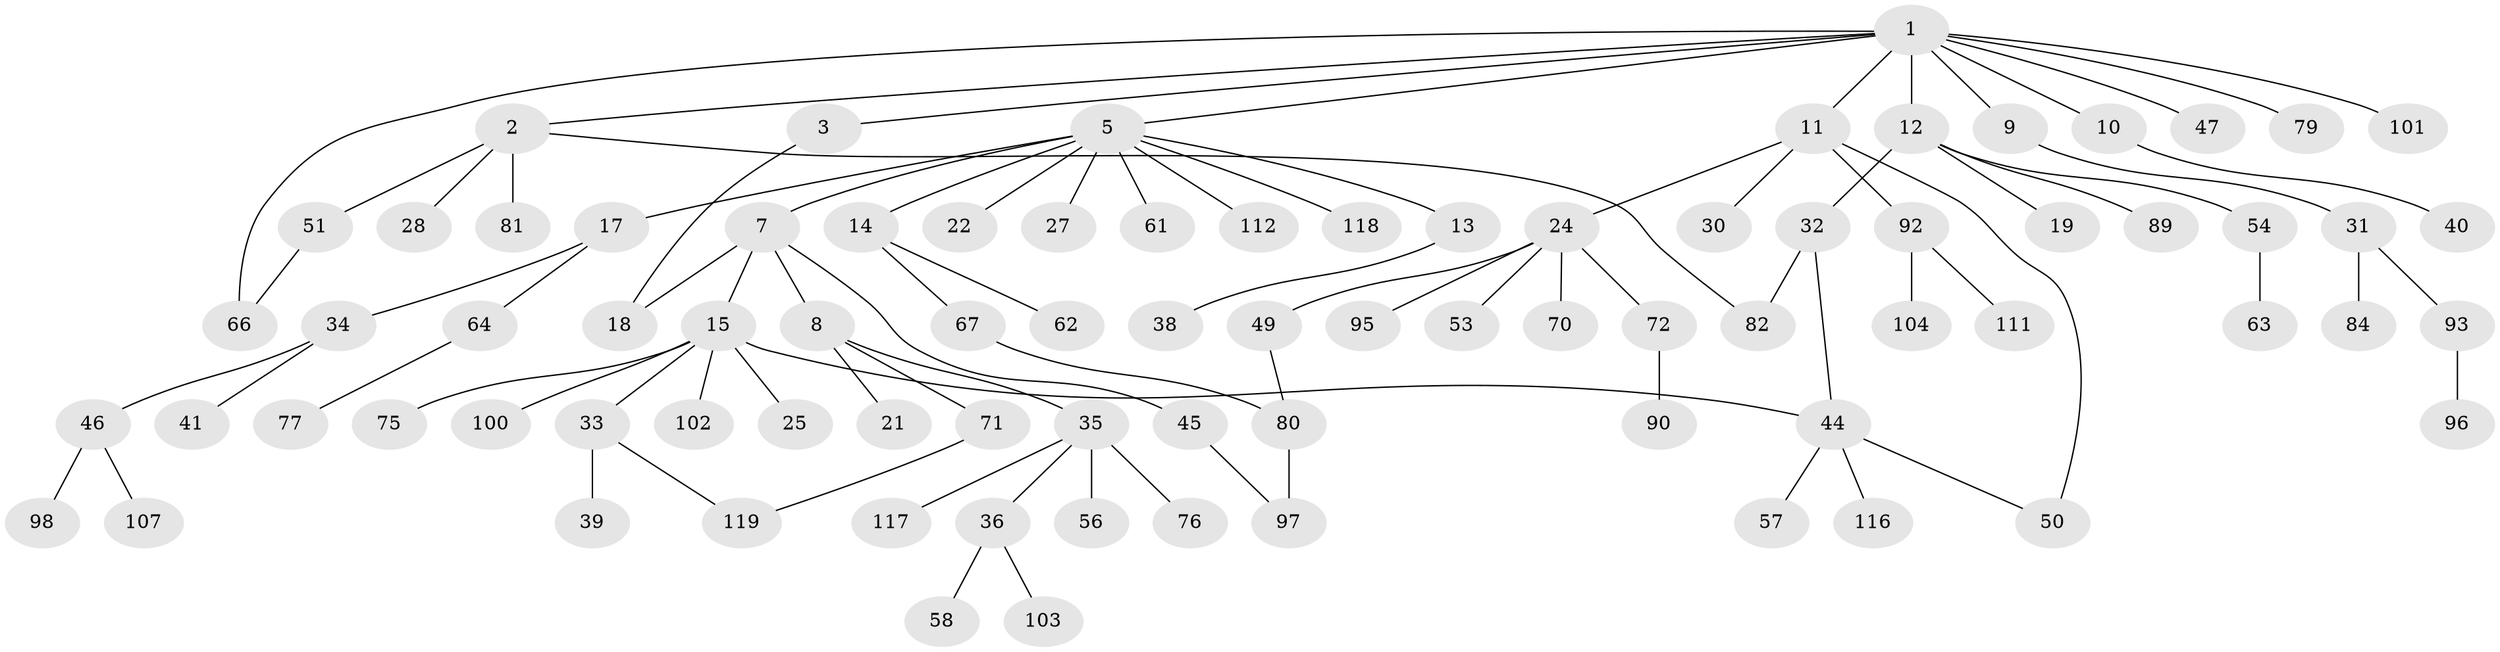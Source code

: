// original degree distribution, {8: 0.01680672268907563, 5: 0.058823529411764705, 2: 0.29411764705882354, 4: 0.05042016806722689, 3: 0.12605042016806722, 6: 0.01680672268907563, 1: 0.4369747899159664}
// Generated by graph-tools (version 1.1) at 2025/10/02/27/25 16:10:53]
// undirected, 82 vertices, 89 edges
graph export_dot {
graph [start="1"]
  node [color=gray90,style=filled];
  1 [super="+4"];
  2 [super="+29"];
  3;
  5 [super="+6"];
  7 [super="+88"];
  8 [super="+73"];
  9;
  10 [super="+85"];
  11 [super="+113"];
  12 [super="+59"];
  13 [super="+16"];
  14 [super="+43"];
  15 [super="+20"];
  17 [super="+23"];
  18 [super="+115"];
  19;
  21 [super="+26"];
  22 [super="+105"];
  24 [super="+52"];
  25;
  27;
  28 [super="+83"];
  30;
  31 [super="+78"];
  32 [super="+37"];
  33 [super="+55"];
  34 [super="+74"];
  35 [super="+69"];
  36 [super="+60"];
  38;
  39 [super="+42"];
  40;
  41;
  44 [super="+68"];
  45 [super="+48"];
  46 [super="+86"];
  47;
  49 [super="+65"];
  50;
  51;
  53;
  54;
  56;
  57 [super="+106"];
  58;
  61;
  62;
  63;
  64 [super="+87"];
  66;
  67;
  70;
  71 [super="+110"];
  72 [super="+91"];
  75 [super="+99"];
  76;
  77;
  79;
  80 [super="+109"];
  81;
  82;
  84;
  89;
  90;
  92 [super="+94"];
  93 [super="+108"];
  95;
  96;
  97;
  98;
  100;
  101;
  102 [super="+114"];
  103;
  104;
  107;
  111;
  112;
  116;
  117;
  118;
  119;
  1 -- 2;
  1 -- 3;
  1 -- 5;
  1 -- 10;
  1 -- 11;
  1 -- 47;
  1 -- 66;
  1 -- 101;
  1 -- 9;
  1 -- 12;
  1 -- 79;
  2 -- 28;
  2 -- 81;
  2 -- 82;
  2 -- 51;
  3 -- 18;
  5 -- 7;
  5 -- 13;
  5 -- 17;
  5 -- 27;
  5 -- 112;
  5 -- 118;
  5 -- 61;
  5 -- 14;
  5 -- 22;
  7 -- 8;
  7 -- 15;
  7 -- 45;
  7 -- 18;
  8 -- 21;
  8 -- 35;
  8 -- 71;
  9 -- 31;
  10 -- 40;
  11 -- 24;
  11 -- 30;
  11 -- 50;
  11 -- 92;
  12 -- 19;
  12 -- 32;
  12 -- 54;
  12 -- 89;
  13 -- 38;
  14 -- 67;
  14 -- 62;
  15 -- 25;
  15 -- 33;
  15 -- 100;
  15 -- 102;
  15 -- 75;
  15 -- 44;
  17 -- 64;
  17 -- 34;
  24 -- 49;
  24 -- 70;
  24 -- 72;
  24 -- 53;
  24 -- 95;
  31 -- 84;
  31 -- 93;
  32 -- 44;
  32 -- 82;
  33 -- 39;
  33 -- 119;
  34 -- 41;
  34 -- 46;
  35 -- 36;
  35 -- 56;
  35 -- 76;
  35 -- 117;
  36 -- 58;
  36 -- 103;
  44 -- 57;
  44 -- 116;
  44 -- 50;
  45 -- 97;
  46 -- 98;
  46 -- 107;
  49 -- 80;
  51 -- 66;
  54 -- 63;
  64 -- 77;
  67 -- 80;
  71 -- 119;
  72 -- 90;
  80 -- 97;
  92 -- 104;
  92 -- 111;
  93 -- 96 [weight=2];
}
